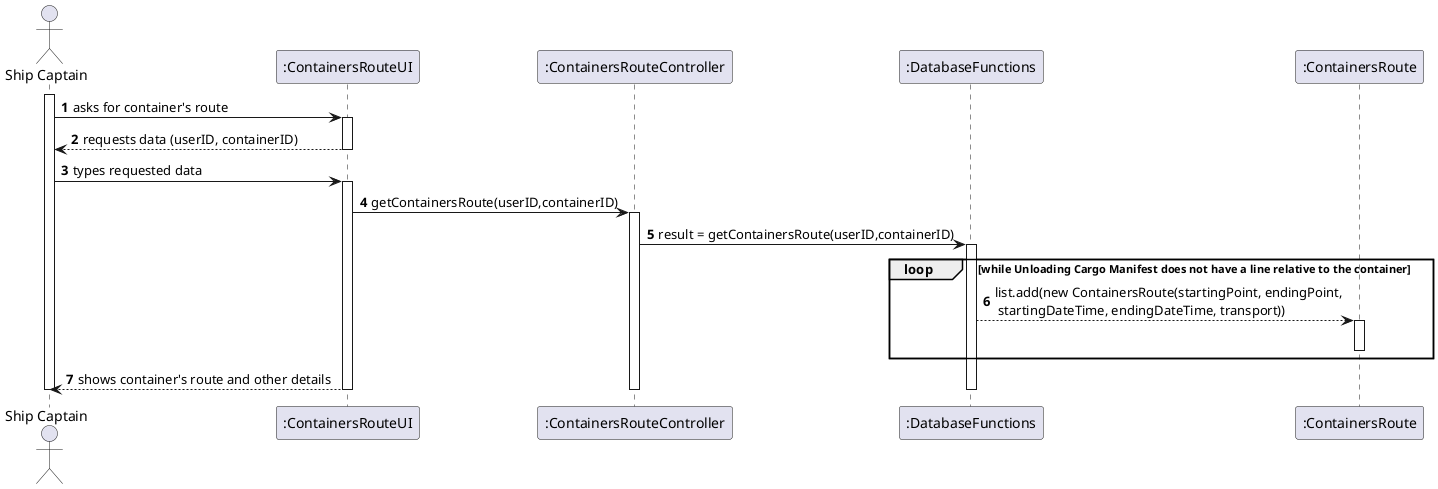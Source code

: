 @startuml
'https://plantuml.com/class-diagram

autonumber

actor "Ship Captain" as SP

participant ":ContainersRouteUI" as UI
participant ":ContainersRouteController" as CTRL
participant ":DatabaseFunctions" as DBF
participant ":ContainersRoute" as CR

activate SP
SP -> UI : asks for container's route

activate UI
UI --> SP : requests data (userID, containerID)
deactivate UI

SP -> UI : types requested data
activate UI



UI -> CTRL : getContainersRoute(userID,containerID)

activate CTRL

CTRL -> DBF : result = getContainersRoute(userID,containerID)
activate DBF

loop while Unloading Cargo Manifest does not have a line relative to the container

    DBF --> CR : list.add(new ContainersRoute(startingPoint, endingPoint,\n startingDateTime, endingDateTime, transport))
    activate CR
    deactivate CR
end

"UI" --> SP : shows container's route and other details

deactivate DBF
deactivate CTRL
deactivate UI
deactivate SP

@enduml